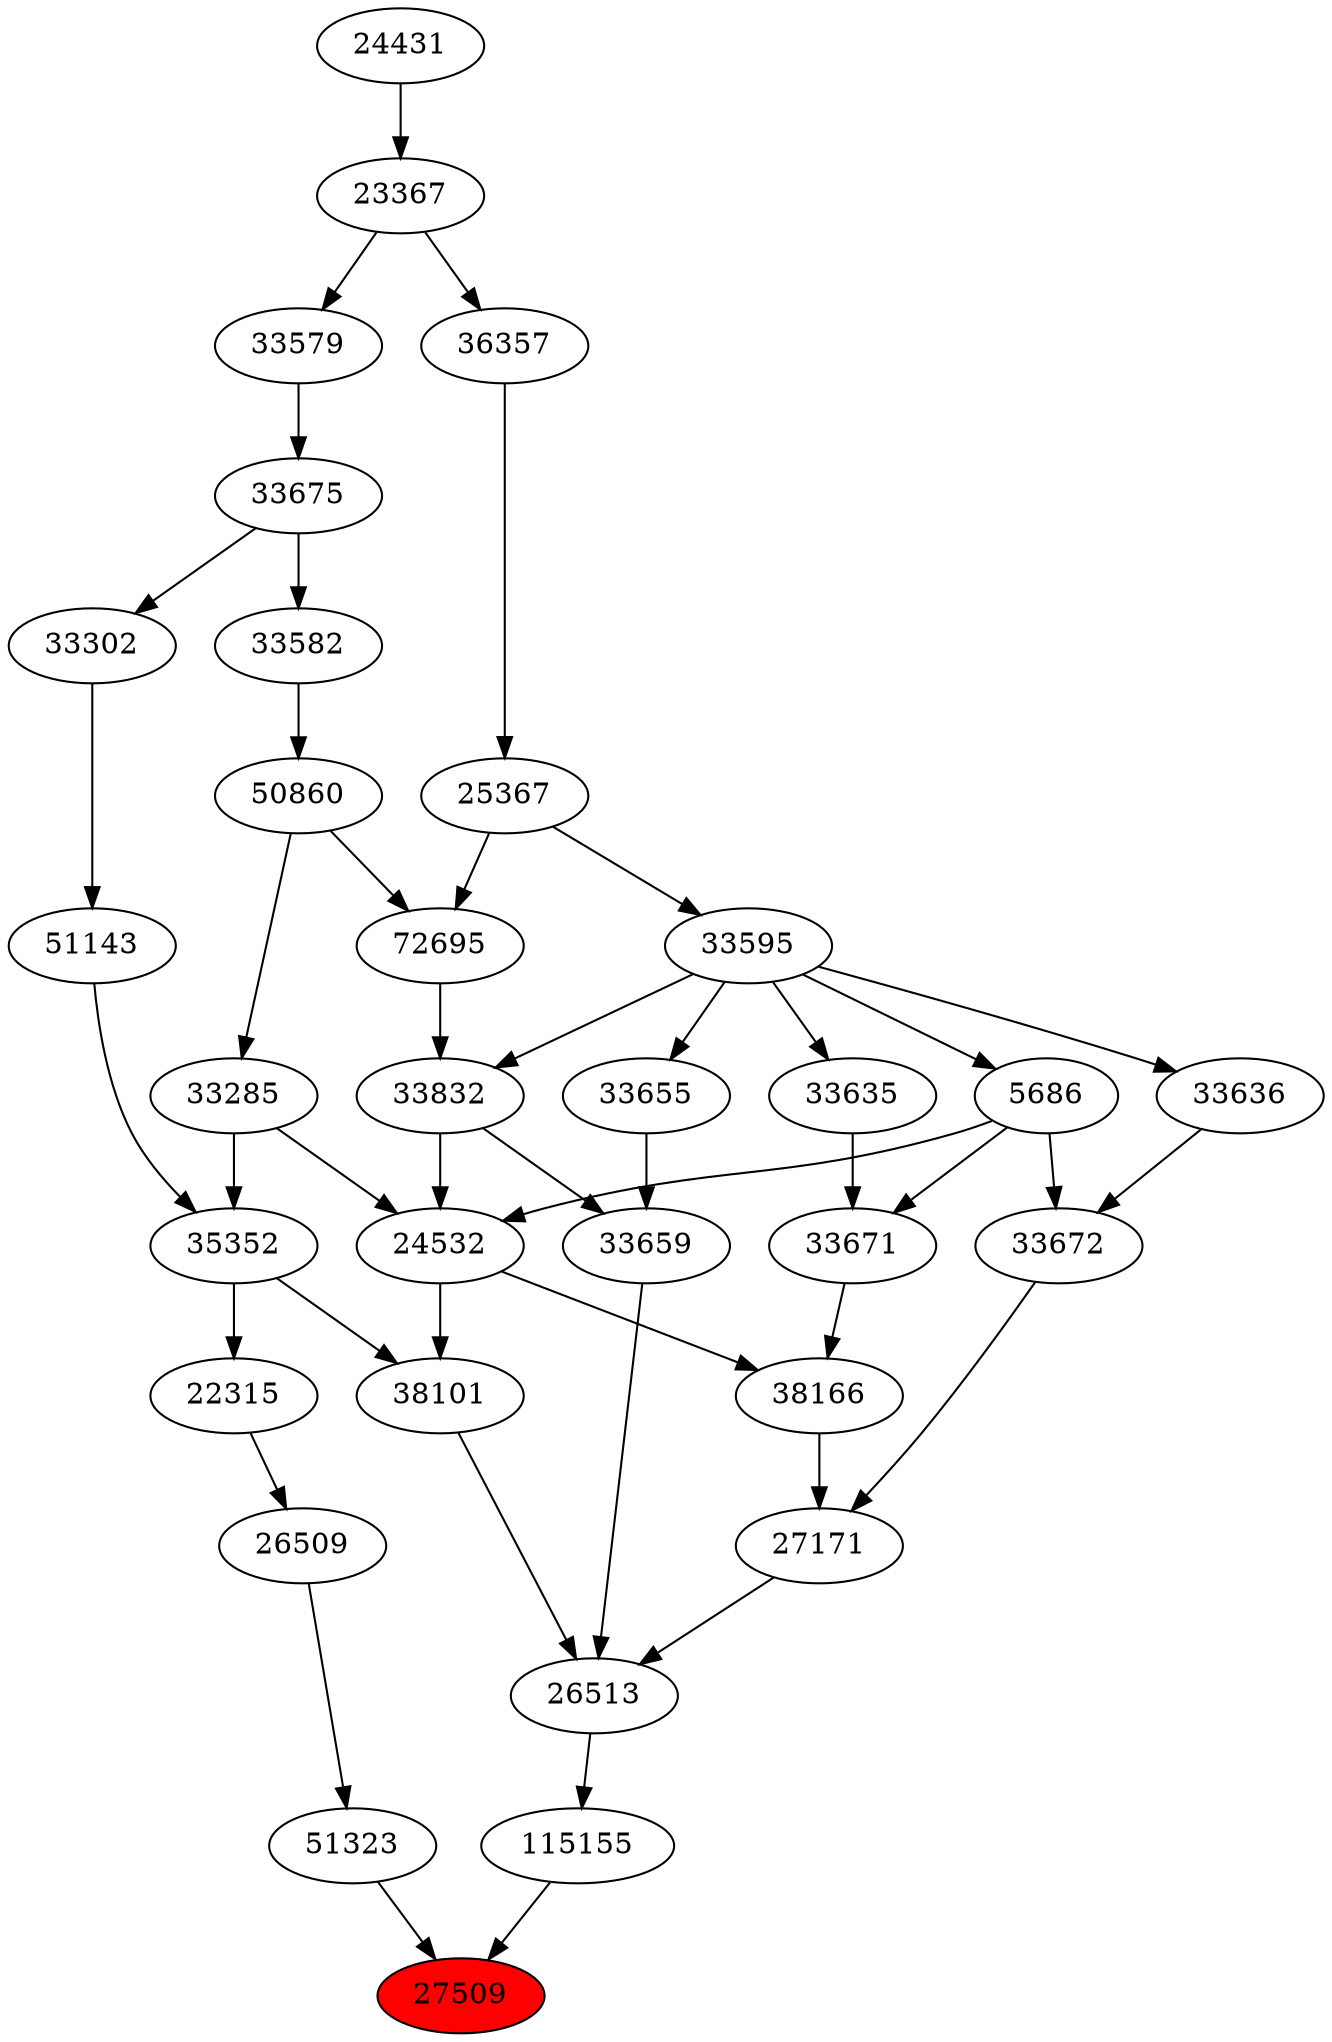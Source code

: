 strict digraph{ 
27509 [label="27509" fillcolor=red style=filled]
51323 -> 27509
115155 -> 27509
51323 [label="51323"]
26509 -> 51323
115155 [label="115155"]
26513 -> 115155
26509 [label="26509"]
22315 -> 26509
26513 [label="26513"]
27171 -> 26513
38101 -> 26513
33659 -> 26513
22315 [label="22315"]
35352 -> 22315
27171 [label="27171"]
33672 -> 27171
38166 -> 27171
38101 [label="38101"]
24532 -> 38101
35352 -> 38101
33659 [label="33659"]
33655 -> 33659
33832 -> 33659
35352 [label="35352"]
33285 -> 35352
51143 -> 35352
33672 [label="33672"]
33636 -> 33672
5686 -> 33672
38166 [label="38166"]
24532 -> 38166
33671 -> 38166
24532 [label="24532"]
33285 -> 24532
5686 -> 24532
33832 -> 24532
33655 [label="33655"]
33595 -> 33655
33832 [label="33832"]
72695 -> 33832
33595 -> 33832
33285 [label="33285"]
50860 -> 33285
51143 [label="51143"]
33302 -> 51143
33636 [label="33636"]
33595 -> 33636
5686 [label="5686"]
33595 -> 5686
33671 [label="33671"]
5686 -> 33671
33635 -> 33671
33595 [label="33595"]
25367 -> 33595
72695 [label="72695"]
50860 -> 72695
25367 -> 72695
50860 [label="50860"]
33582 -> 50860
33302 [label="33302"]
33675 -> 33302
33635 [label="33635"]
33595 -> 33635
25367 [label="25367"]
36357 -> 25367
33582 [label="33582"]
33675 -> 33582
33675 [label="33675"]
33579 -> 33675
36357 [label="36357"]
23367 -> 36357
33579 [label="33579"]
23367 -> 33579
23367 [label="23367"]
24431 -> 23367
24431 [label="24431"]
}